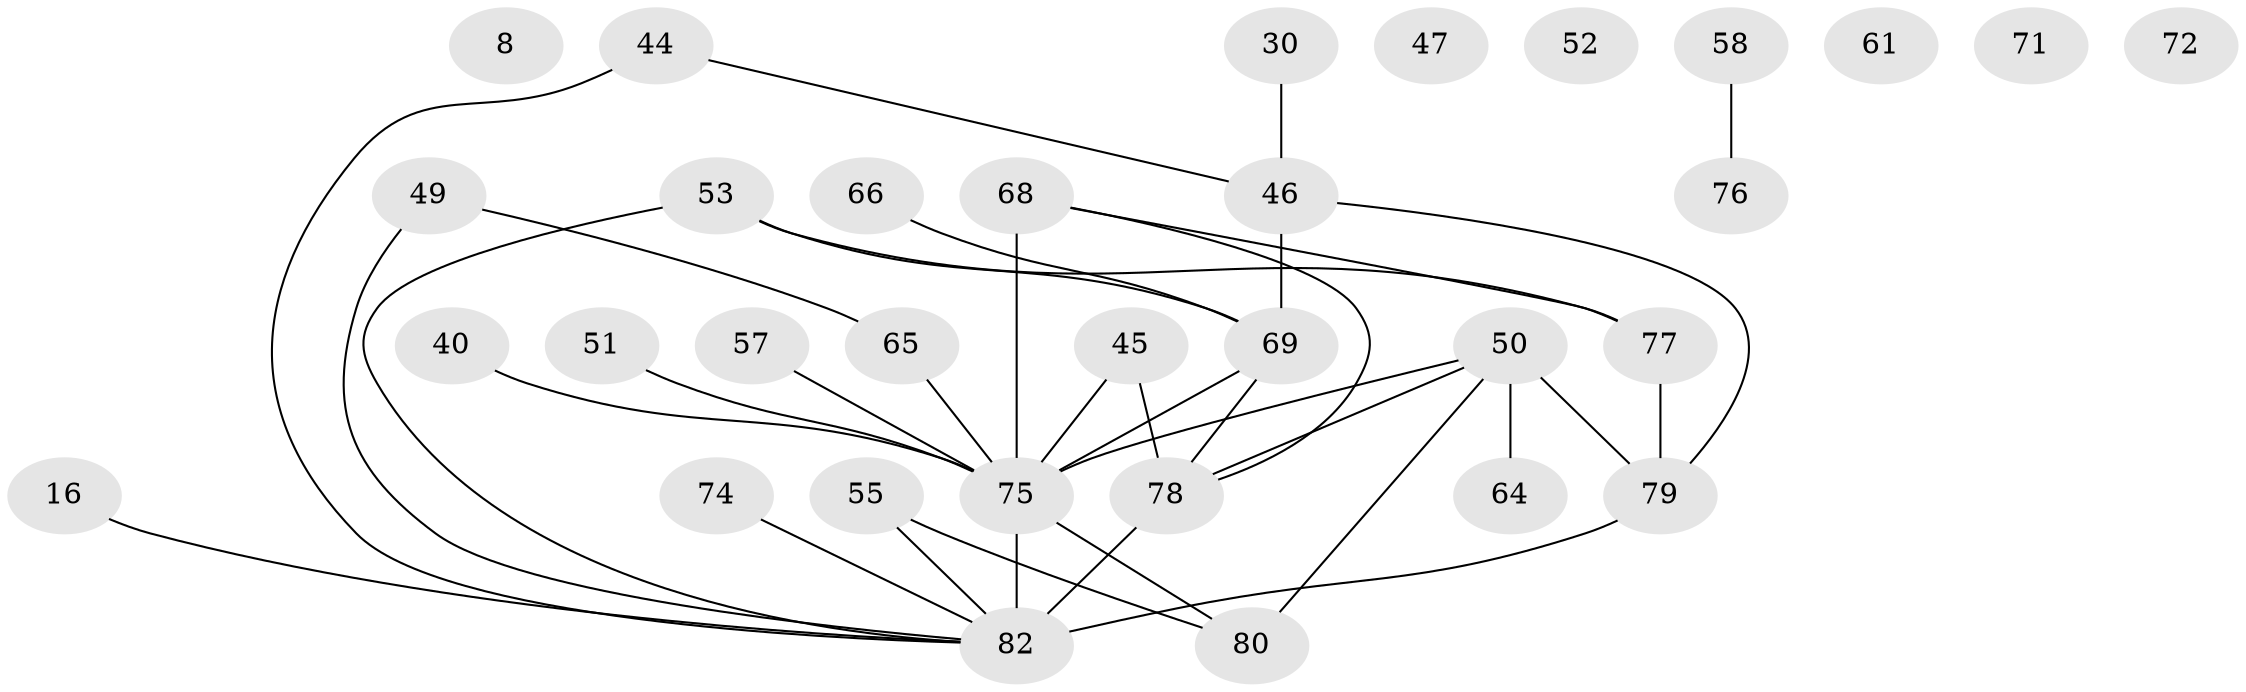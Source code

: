 // original degree distribution, {3: 0.25609756097560976, 2: 0.24390243902439024, 4: 0.10975609756097561, 1: 0.18292682926829268, 0: 0.07317073170731707, 6: 0.06097560975609756, 5: 0.07317073170731707}
// Generated by graph-tools (version 1.1) at 2025/42/03/04/25 21:42:28]
// undirected, 32 vertices, 37 edges
graph export_dot {
graph [start="1"]
  node [color=gray90,style=filled];
  8;
  16;
  30;
  40;
  44 [super="+38"];
  45 [super="+43"];
  46 [super="+24"];
  47;
  49 [super="+5"];
  50 [super="+20"];
  51;
  52;
  53;
  55 [super="+37"];
  57;
  58;
  61;
  64;
  65 [super="+33"];
  66;
  68 [super="+19+31"];
  69;
  71;
  72;
  74;
  75 [super="+73+54+67+62"];
  76;
  77 [super="+36+39"];
  78 [super="+2+34+22+56+70+48"];
  79;
  80 [super="+23"];
  82 [super="+21+81+60"];
  16 -- 82;
  30 -- 46;
  40 -- 75;
  44 -- 46;
  44 -- 82;
  45 -- 75;
  45 -- 78;
  46 -- 69;
  46 -- 79;
  49 -- 65;
  49 -- 82;
  50 -- 64;
  50 -- 75 [weight=3];
  50 -- 80 [weight=2];
  50 -- 79;
  50 -- 78;
  51 -- 75;
  53 -- 69;
  53 -- 77 [weight=2];
  53 -- 82 [weight=2];
  55 -- 80;
  55 -- 82;
  57 -- 75;
  58 -- 76;
  65 -- 75 [weight=2];
  66 -- 69;
  68 -- 75 [weight=6];
  68 -- 77;
  68 -- 78;
  69 -- 75;
  69 -- 78;
  74 -- 82;
  75 -- 80;
  75 -- 82 [weight=6];
  77 -- 79;
  78 -- 82 [weight=4];
  79 -- 82;
}
